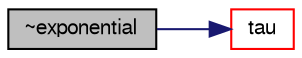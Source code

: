 digraph "~exponential"
{
  bgcolor="transparent";
  edge [fontname="FreeSans",fontsize="10",labelfontname="FreeSans",labelfontsize="10"];
  node [fontname="FreeSans",fontsize="10",shape=record];
  rankdir="LR";
  Node5 [label="~exponential",height=0.2,width=0.4,color="black", fillcolor="grey75", style="filled", fontcolor="black"];
  Node5 -> Node6 [color="midnightblue",fontsize="10",style="solid",fontname="FreeSans"];
  Node6 [label="tau",height=0.2,width=0.4,color="red",URL="$a24262.html#a44ea6a7ec2a1e2f86ef925e0f78efc09",tooltip="Member Functions. "];
}
